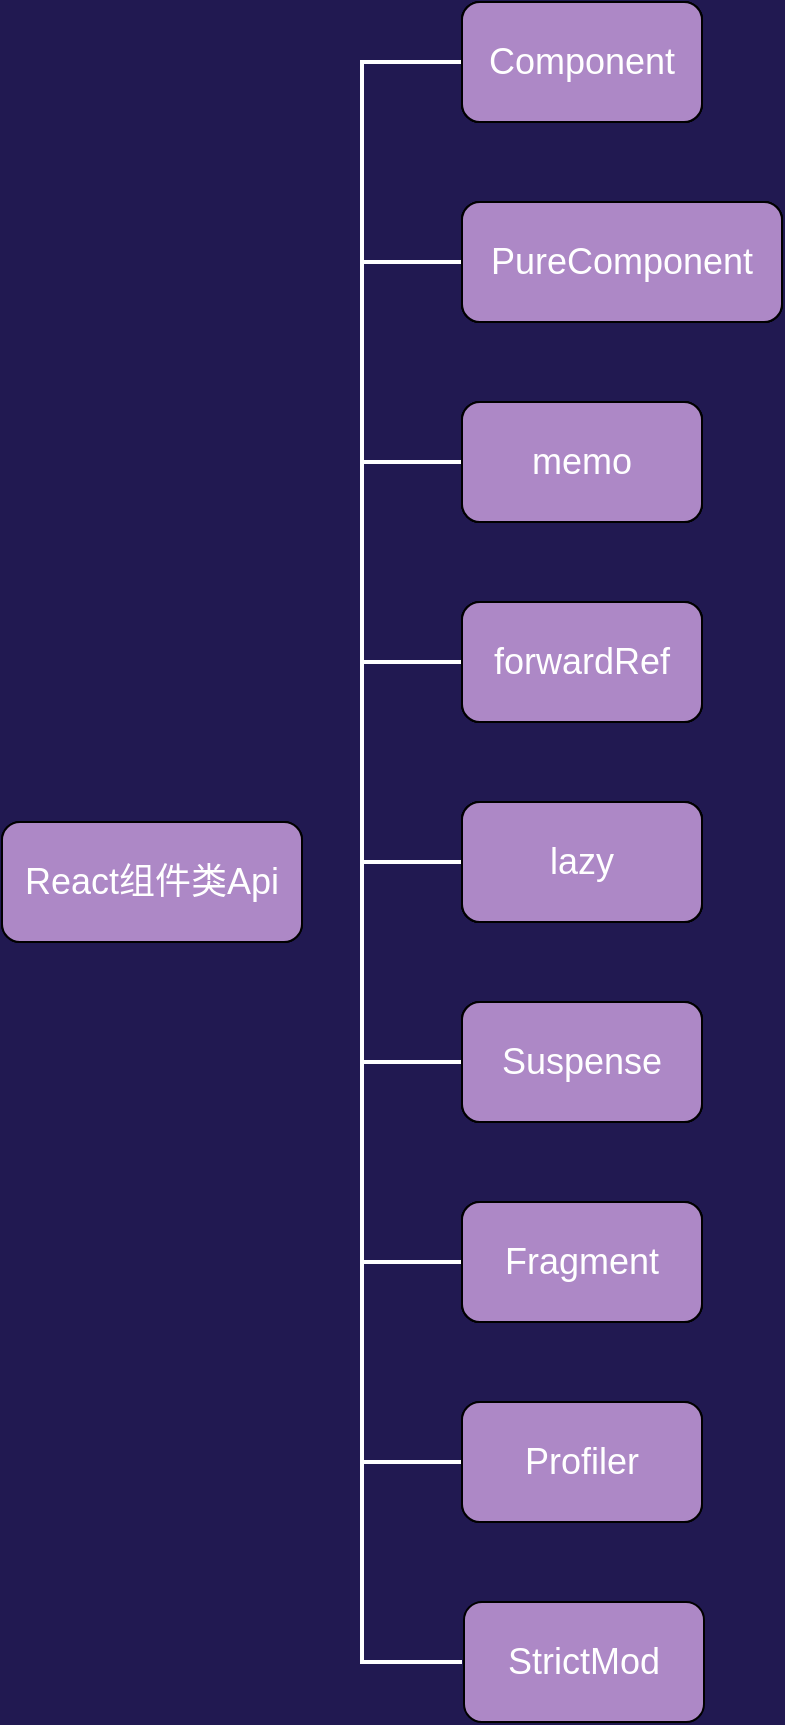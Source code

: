 <mxfile>
    <diagram id="Rq3LrBxoXn9YYTcBLvhl" name="第 1 页">
        <mxGraphModel dx="2080" dy="1660" grid="1" gridSize="10" guides="1" tooltips="1" connect="1" arrows="1" fold="1" page="1" pageScale="1" pageWidth="900" pageHeight="1600" background="#211951" math="0" shadow="0">
            <root>
                <mxCell id="0"/>
                <mxCell id="1" parent="0"/>
                <mxCell id="51" value="" style="strokeWidth=2;html=1;shape=mxgraph.flowchart.annotation_1;align=left;pointerEvents=1;rounded=1;sketch=0;fontSize=18;gradientColor=none;" parent="1" vertex="1">
                    <mxGeometry x="220" y="230" width="50" height="100" as="geometry"/>
                </mxCell>
                <mxCell id="52" value="" style="strokeWidth=2;html=1;shape=mxgraph.flowchart.annotation_1;align=left;pointerEvents=1;rounded=1;sketch=0;fontSize=18;gradientColor=none;" parent="1" vertex="1">
                    <mxGeometry x="220" y="330" width="50" height="100" as="geometry"/>
                </mxCell>
                <mxCell id="53" value="" style="strokeWidth=2;html=1;shape=mxgraph.flowchart.annotation_1;align=left;pointerEvents=1;rounded=1;sketch=0;fontSize=18;gradientColor=none;" parent="1" vertex="1">
                    <mxGeometry x="220" y="430" width="50" height="100" as="geometry"/>
                </mxCell>
                <mxCell id="54" value="" style="strokeWidth=2;html=1;shape=mxgraph.flowchart.annotation_1;align=left;pointerEvents=1;rounded=1;sketch=0;fontSize=18;gradientColor=none;strokeColor=#FFFFFF;" parent="1" vertex="1">
                    <mxGeometry x="220" y="530" width="50" height="100" as="geometry"/>
                </mxCell>
                <mxCell id="57" value="" style="strokeWidth=2;html=1;shape=mxgraph.flowchart.annotation_1;align=left;pointerEvents=1;rounded=1;sketch=0;fontSize=18;gradientColor=none;strokeColor=#FFFFFF;" parent="1" vertex="1">
                    <mxGeometry x="220" y="630" width="50" height="100" as="geometry"/>
                </mxCell>
                <mxCell id="58" value="" style="strokeWidth=2;html=1;shape=mxgraph.flowchart.annotation_1;align=left;pointerEvents=1;rounded=1;sketch=0;fontSize=18;gradientColor=none;strokeColor=#FFFFFF;" parent="1" vertex="1">
                    <mxGeometry x="220" y="730" width="50" height="100" as="geometry"/>
                </mxCell>
                <mxCell id="60" value="" style="strokeWidth=2;html=1;shape=mxgraph.flowchart.annotation_1;align=left;pointerEvents=1;rounded=1;sketch=0;fontSize=18;gradientColor=none;strokeColor=#FFFFFF;" parent="1" vertex="1">
                    <mxGeometry x="220" y="830" width="50" height="100" as="geometry"/>
                </mxCell>
                <mxCell id="62" value="" style="strokeWidth=2;html=1;shape=mxgraph.flowchart.annotation_1;align=left;pointerEvents=1;rounded=1;sketch=0;fontSize=18;gradientColor=none;" parent="1" vertex="1">
                    <mxGeometry x="220" y="130" width="50" height="100" as="geometry"/>
                </mxCell>
                <mxCell id="65" value="React组件类Api" style="rounded=1;whiteSpace=wrap;html=1;sketch=0;fontSize=18;gradientColor=none;fillColor=#000000;fontColor=#FFFFFF;" parent="1" vertex="1">
                    <mxGeometry x="40" y="510" width="150" height="60" as="geometry"/>
                </mxCell>
                <mxCell id="66" value="Component" style="rounded=1;whiteSpace=wrap;html=1;glass=0;strokeWidth=1;fontSize=18;gradientColor=none;fillColor=#000000;" parent="1" vertex="1">
                    <mxGeometry x="270" y="100" width="120" height="60" as="geometry"/>
                </mxCell>
                <mxCell id="67" value="PureComponent" style="rounded=1;whiteSpace=wrap;html=1;glass=0;strokeWidth=1;fontSize=18;gradientColor=none;fillColor=#000000;" parent="1" vertex="1">
                    <mxGeometry x="270" y="200" width="160" height="60" as="geometry"/>
                </mxCell>
                <mxCell id="68" value="memo" style="rounded=1;whiteSpace=wrap;html=1;glass=0;strokeWidth=1;fontSize=18;gradientColor=none;fillColor=#000000;" parent="1" vertex="1">
                    <mxGeometry x="270" y="300" width="120" height="60" as="geometry"/>
                </mxCell>
                <mxCell id="69" value="forwardRef" style="rounded=1;whiteSpace=wrap;html=1;glass=0;strokeWidth=1;fontSize=18;gradientColor=none;fillColor=#000000;" parent="1" vertex="1">
                    <mxGeometry x="270" y="400" width="120" height="60" as="geometry"/>
                </mxCell>
                <mxCell id="70" value="lazy" style="rounded=1;whiteSpace=wrap;html=1;glass=0;strokeWidth=1;fontSize=18;gradientColor=none;fillColor=#000000;" parent="1" vertex="1">
                    <mxGeometry x="270" y="500" width="120" height="60" as="geometry"/>
                </mxCell>
                <mxCell id="71" value="Suspense" style="rounded=1;whiteSpace=wrap;html=1;glass=0;strokeWidth=1;fontSize=18;gradientColor=none;fillColor=#000000;labelBackgroundColor=default;fontColor=#FFFFFF;" parent="1" vertex="1">
                    <mxGeometry x="270" y="600" width="120" height="60" as="geometry"/>
                </mxCell>
                <mxCell id="72" value="Fragment" style="rounded=1;whiteSpace=wrap;html=1;glass=0;strokeWidth=1;fontSize=18;gradientColor=none;fillColor=#000000;fontColor=#FFFFFF;" parent="1" vertex="1">
                    <mxGeometry x="270" y="700" width="120" height="60" as="geometry"/>
                </mxCell>
                <mxCell id="73" value="Profiler" style="rounded=1;whiteSpace=wrap;html=1;glass=0;strokeWidth=1;fontSize=18;gradientColor=none;fillColor=#000000;" parent="1" vertex="1">
                    <mxGeometry x="270" y="800" width="120" height="60" as="geometry"/>
                </mxCell>
                <mxCell id="74" value="&lt;div style=&quot;text-align: start;&quot;&gt;StrictMod&lt;/div&gt;" style="rounded=1;whiteSpace=wrap;html=1;glass=0;strokeWidth=1;fontSize=18;gradientColor=none;fillColor=#AD88C6;fontColor=#FFFFFF;" parent="1" vertex="1">
                    <mxGeometry x="271" y="900" width="120" height="60" as="geometry"/>
                </mxCell>
                <mxCell id="75" value="" style="strokeWidth=2;html=1;shape=mxgraph.flowchart.annotation_1;align=left;pointerEvents=1;rounded=1;sketch=0;fontSize=18;gradientColor=none;strokeColor=#FFFFFF;" parent="1" vertex="1">
                    <mxGeometry x="220" y="330" width="50" height="100" as="geometry"/>
                </mxCell>
                <mxCell id="76" value="" style="strokeWidth=2;html=1;shape=mxgraph.flowchart.annotation_1;align=left;pointerEvents=1;rounded=1;sketch=0;fontSize=18;gradientColor=none;strokeColor=#FFFFFF;" parent="1" vertex="1">
                    <mxGeometry x="220" y="130" width="50" height="100" as="geometry"/>
                </mxCell>
                <mxCell id="77" value="" style="strokeWidth=2;html=1;shape=mxgraph.flowchart.annotation_1;align=left;pointerEvents=1;rounded=1;sketch=0;fontSize=18;gradientColor=none;strokeColor=#FFFFFF;" parent="1" vertex="1">
                    <mxGeometry x="220" y="230" width="50" height="100" as="geometry"/>
                </mxCell>
                <mxCell id="78" value="" style="strokeWidth=2;html=1;shape=mxgraph.flowchart.annotation_1;align=left;pointerEvents=1;rounded=1;sketch=0;fontSize=18;gradientColor=none;strokeColor=#FFFFFF;" parent="1" vertex="1">
                    <mxGeometry x="220" y="430" width="50" height="100" as="geometry"/>
                </mxCell>
                <mxCell id="79" value="Component" style="rounded=1;whiteSpace=wrap;html=1;glass=0;strokeWidth=1;fontSize=18;gradientColor=none;fillColor=#000000;" parent="1" vertex="1">
                    <mxGeometry x="270" y="100" width="120" height="60" as="geometry"/>
                </mxCell>
                <mxCell id="80" value="PureComponent" style="rounded=1;whiteSpace=wrap;html=1;glass=0;strokeWidth=1;fontSize=18;gradientColor=none;fillColor=#000000;" parent="1" vertex="1">
                    <mxGeometry x="270" y="200" width="160" height="60" as="geometry"/>
                </mxCell>
                <mxCell id="81" value="memo" style="rounded=1;whiteSpace=wrap;html=1;glass=0;strokeWidth=1;fontSize=18;gradientColor=none;fillColor=#000000;" parent="1" vertex="1">
                    <mxGeometry x="270" y="300" width="120" height="60" as="geometry"/>
                </mxCell>
                <mxCell id="82" value="forwardRef" style="rounded=1;whiteSpace=wrap;html=1;glass=0;strokeWidth=1;fontSize=18;gradientColor=none;fillColor=#000000;" parent="1" vertex="1">
                    <mxGeometry x="270" y="400" width="120" height="60" as="geometry"/>
                </mxCell>
                <mxCell id="83" value="lazy" style="rounded=1;whiteSpace=wrap;html=1;glass=0;strokeWidth=1;fontSize=18;gradientColor=none;fillColor=#000000;" parent="1" vertex="1">
                    <mxGeometry x="270" y="500" width="120" height="60" as="geometry"/>
                </mxCell>
                <mxCell id="84" value="Suspense" style="rounded=1;whiteSpace=wrap;html=1;glass=0;strokeWidth=1;fontSize=18;gradientColor=none;fillColor=#000000;labelBackgroundColor=default;fontColor=#FFFFFF;" parent="1" vertex="1">
                    <mxGeometry x="270" y="600" width="120" height="60" as="geometry"/>
                </mxCell>
                <mxCell id="85" value="Fragment" style="rounded=1;whiteSpace=wrap;html=1;glass=0;strokeWidth=1;fontSize=18;gradientColor=none;fillColor=#000000;fontColor=#FFFFFF;" parent="1" vertex="1">
                    <mxGeometry x="270" y="700" width="120" height="60" as="geometry"/>
                </mxCell>
                <mxCell id="86" value="Component" style="rounded=1;whiteSpace=wrap;html=1;glass=0;strokeWidth=1;fontSize=18;gradientColor=none;fillColor=#AD88C6;fontColor=#FFFFFF;" parent="1" vertex="1">
                    <mxGeometry x="270" y="100" width="120" height="60" as="geometry"/>
                </mxCell>
                <mxCell id="87" value="PureComponent" style="rounded=1;whiteSpace=wrap;html=1;glass=0;strokeWidth=1;fontSize=18;gradientColor=none;fillColor=#AD88C6;fontColor=#FFFFFF;" parent="1" vertex="1">
                    <mxGeometry x="270" y="200" width="160" height="60" as="geometry"/>
                </mxCell>
                <mxCell id="88" value="memo" style="rounded=1;whiteSpace=wrap;html=1;glass=0;strokeWidth=1;fontSize=18;gradientColor=none;fillColor=#AD88C6;fontColor=#FFFFFF;" parent="1" vertex="1">
                    <mxGeometry x="270" y="300" width="120" height="60" as="geometry"/>
                </mxCell>
                <mxCell id="89" value="forwardRef" style="rounded=1;whiteSpace=wrap;html=1;glass=0;strokeWidth=1;fontSize=18;gradientColor=none;fillColor=#AD88C6;fontColor=#FFFFFF;" parent="1" vertex="1">
                    <mxGeometry x="270" y="400" width="120" height="60" as="geometry"/>
                </mxCell>
                <mxCell id="90" value="lazy" style="rounded=1;whiteSpace=wrap;html=1;glass=0;strokeWidth=1;fontSize=18;gradientColor=none;fillColor=#000000;fontColor=#FFFFFF;labelBackgroundColor=none;" parent="1" vertex="1">
                    <mxGeometry x="270" y="500" width="120" height="60" as="geometry"/>
                </mxCell>
                <mxCell id="91" value="Suspense" style="rounded=1;whiteSpace=wrap;html=1;glass=0;strokeWidth=1;fontSize=18;gradientColor=none;fillColor=#AD88C6;labelBackgroundColor=none;fontColor=#FFFFFF;" parent="1" vertex="1">
                    <mxGeometry x="270" y="600" width="120" height="60" as="geometry"/>
                </mxCell>
                <mxCell id="92" value="Fragment" style="rounded=1;whiteSpace=wrap;html=1;glass=0;strokeWidth=1;fontSize=18;gradientColor=none;fillColor=#AD88C6;fontColor=#FFFFFF;" parent="1" vertex="1">
                    <mxGeometry x="270" y="700" width="120" height="60" as="geometry"/>
                </mxCell>
                <mxCell id="93" value="Profiler" style="rounded=1;whiteSpace=wrap;html=1;glass=0;strokeWidth=1;fontSize=18;gradientColor=none;fillColor=#AD88C6;fontColor=#FFFFFF;" parent="1" vertex="1">
                    <mxGeometry x="270" y="800" width="120" height="60" as="geometry"/>
                </mxCell>
                <mxCell id="94" value="React组件类Api" style="rounded=1;whiteSpace=wrap;html=1;sketch=0;fontSize=18;gradientColor=none;fillColor=#AD88C6;fontColor=#FFFFFF;" parent="1" vertex="1">
                    <mxGeometry x="40" y="510" width="150" height="60" as="geometry"/>
                </mxCell>
                <mxCell id="95" value="lazy" style="rounded=1;whiteSpace=wrap;html=1;glass=0;strokeWidth=1;fontSize=18;gradientColor=none;fillColor=#AD88C6;fontColor=#FFFFFF;labelBackgroundColor=none;" parent="1" vertex="1">
                    <mxGeometry x="270" y="500" width="120" height="60" as="geometry"/>
                </mxCell>
            </root>
        </mxGraphModel>
    </diagram>
</mxfile>
